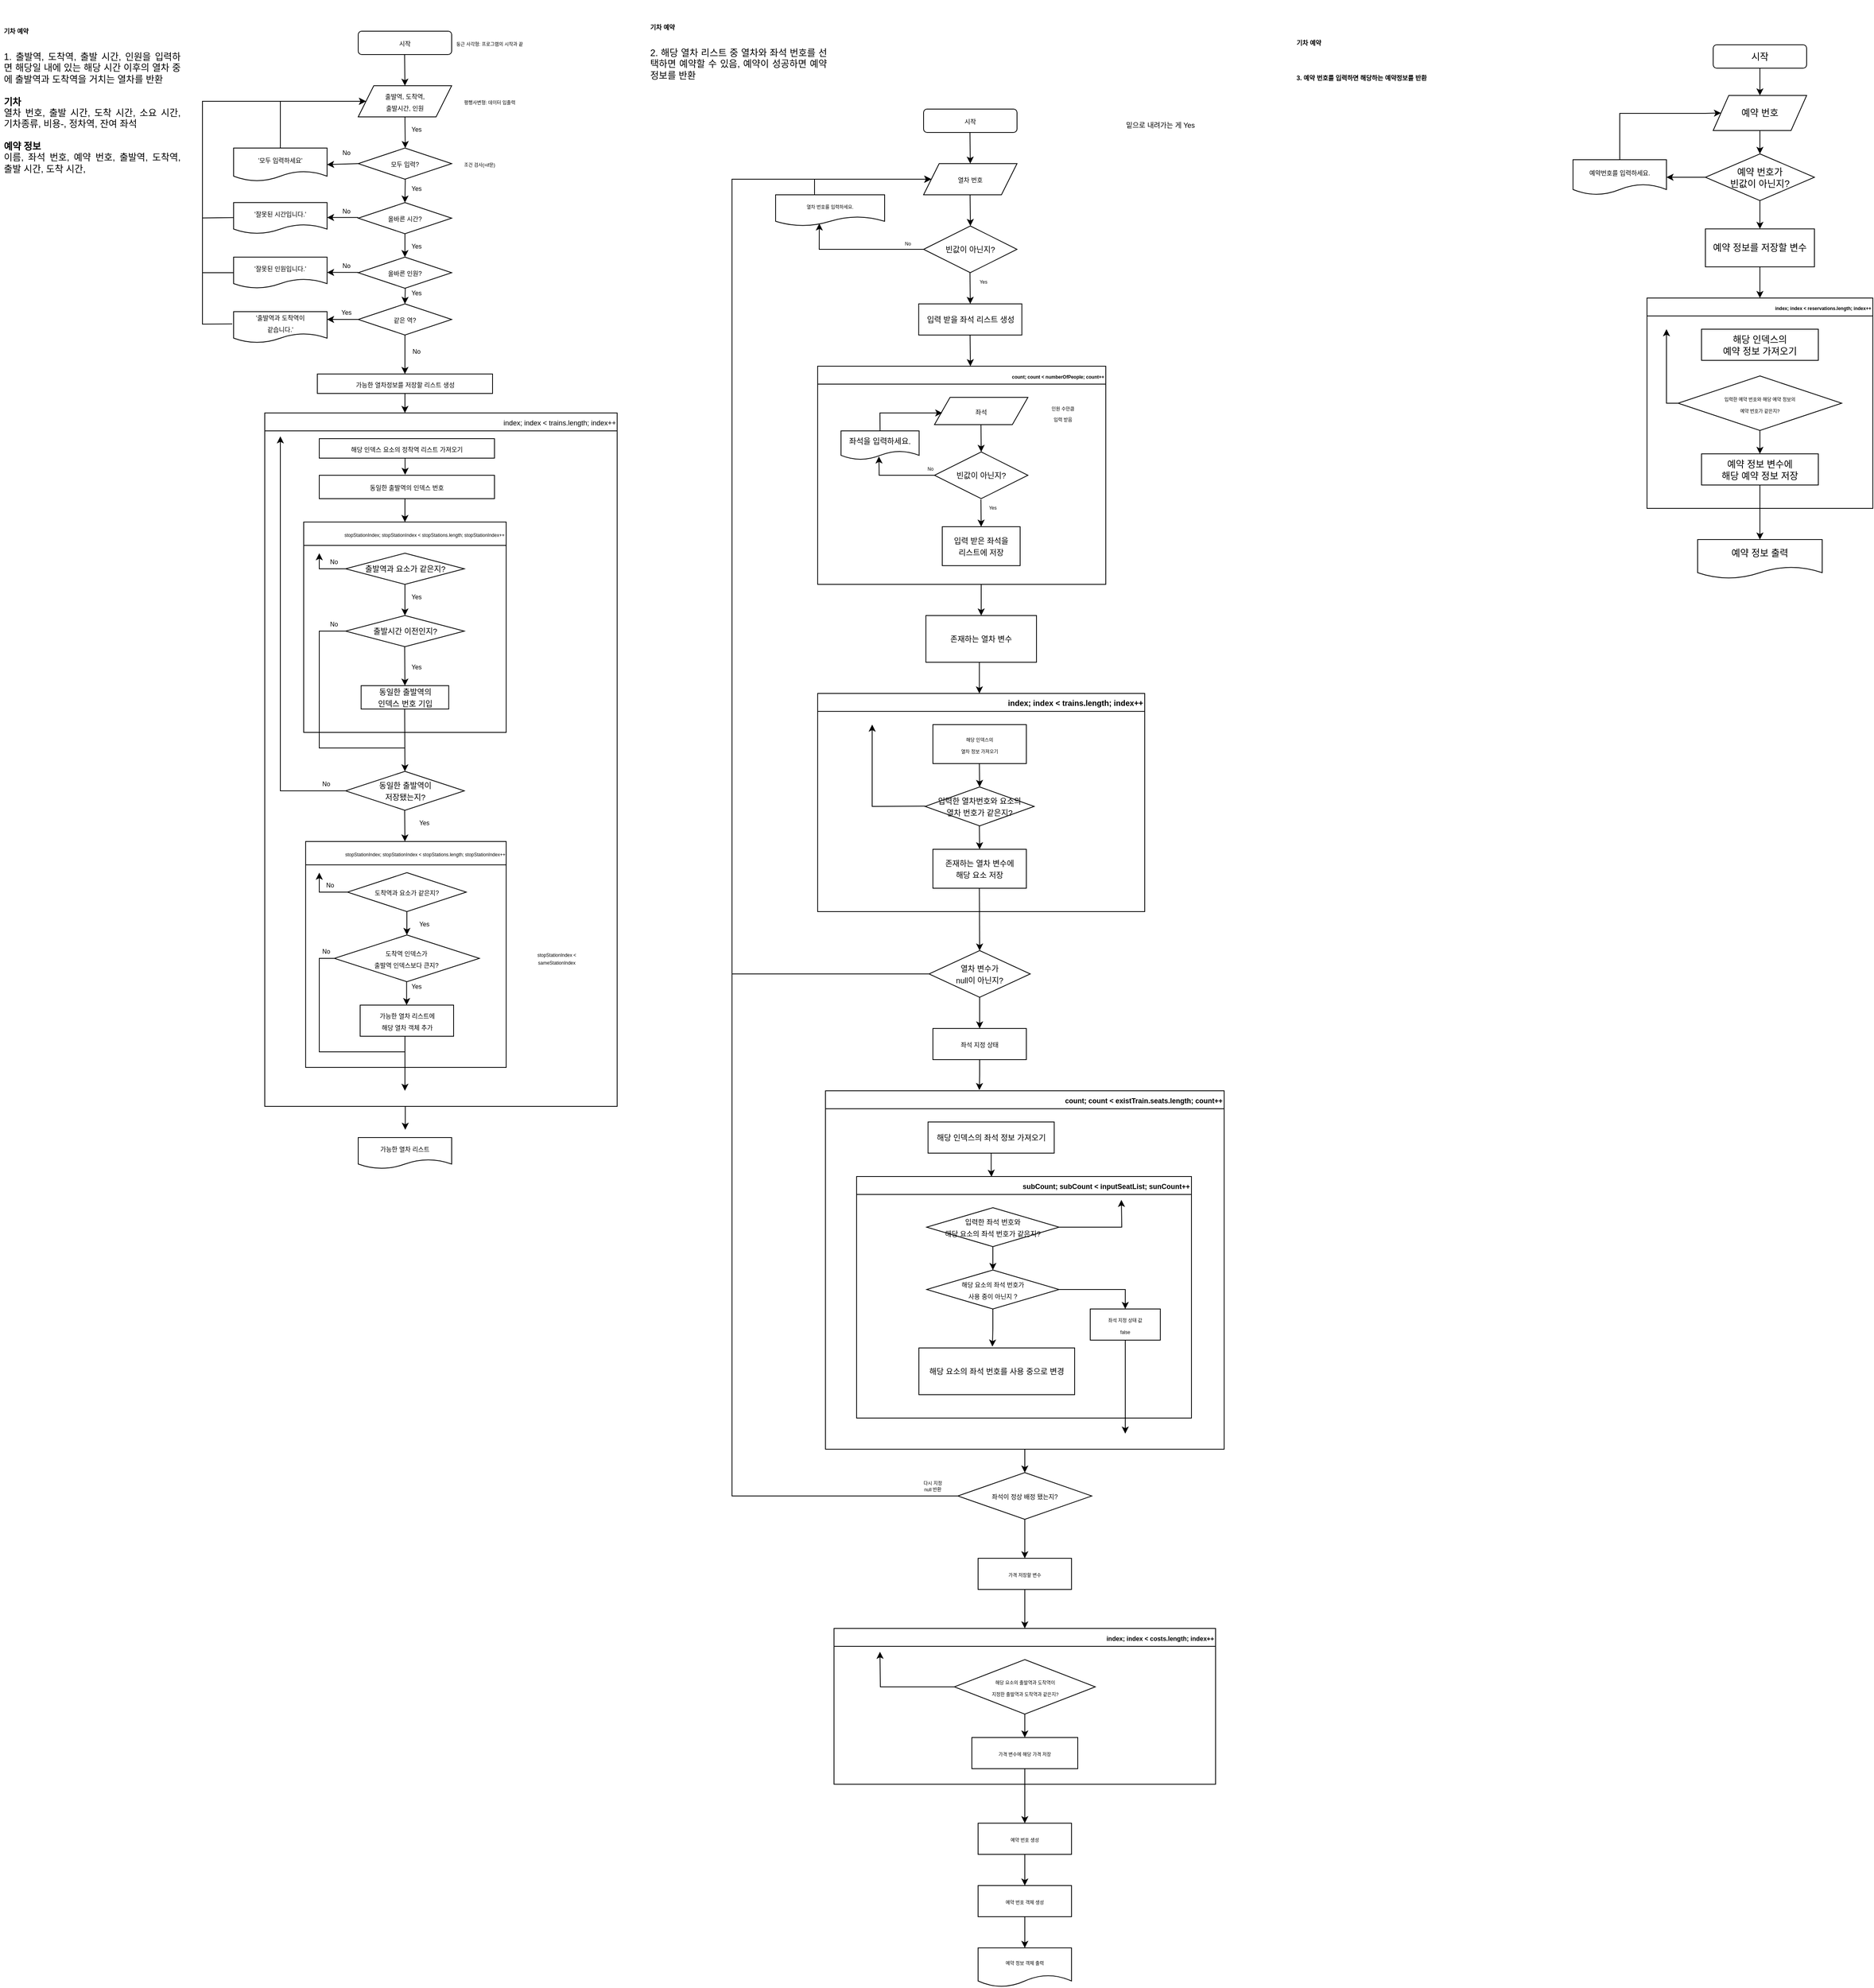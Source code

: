 <mxfile version="21.0.6" type="device"><diagram name="페이지-1" id="TivX8u7nkttPi0Drc1GT"><mxGraphModel dx="1687" dy="2105" grid="1" gridSize="10" guides="1" tooltips="1" connect="1" arrows="1" fold="1" page="1" pageScale="1" pageWidth="827" pageHeight="1169" math="0" shadow="0"><root><mxCell id="0"/><mxCell id="1" parent="0"/><mxCell id="CI9CVftKUss4nP9BuD28-2" value="&lt;h1&gt;&lt;font style=&quot;font-size: 8px;&quot;&gt;기차 예약&lt;/font&gt;&lt;/h1&gt;&lt;div style=&quot;text-align: justify;&quot;&gt;1. 출발역, 도착역, 출발 시간, 인원을 입력하면 해당일 내에 있는 해당 시간 이후의 열차 중에 출발역과 도착역을 거치는 열차를 반환&lt;/div&gt;&lt;div style=&quot;text-align: justify;&quot;&gt;&lt;br&gt;&lt;/div&gt;&lt;div style=&quot;text-align: justify;&quot;&gt;&lt;b&gt;기차&lt;/b&gt;&lt;/div&gt;&lt;div style=&quot;text-align: justify;&quot;&gt;열차 번호, 출발 시간, 도착 시간, 소요 시간, 기차종류,&amp;nbsp;&lt;span style=&quot;background-color: initial;&quot;&gt;비용-, 정차역, 잔여 좌석&amp;nbsp;&lt;/span&gt;&lt;/div&gt;&lt;div style=&quot;text-align: justify;&quot;&gt;&lt;br&gt;&lt;/div&gt;&lt;div style=&quot;text-align: justify;&quot;&gt;&lt;b&gt;예약 정보&lt;/b&gt;&lt;/div&gt;&lt;div style=&quot;text-align: justify;&quot;&gt;이름, 좌석 번호, 예약 번호, 출발역, 도착역, 출발 시간, 도착 시간,&amp;nbsp;&lt;/div&gt;&lt;div style=&quot;text-align: justify;&quot;&gt;&lt;br&gt;&lt;/div&gt;&lt;div&gt;&lt;br&gt;&lt;/div&gt;" style="text;html=1;strokeColor=none;fillColor=none;spacing=5;spacingTop=-20;whiteSpace=wrap;overflow=hidden;rounded=0;" parent="1" vertex="1"><mxGeometry x="10" y="-1145" width="235" height="300" as="geometry"/></mxCell><mxCell id="72me5ZO-nf5Kt0Uqi4xf-1" value="&lt;font style=&quot;font-size: 8px;&quot;&gt;시작&lt;/font&gt;" style="rounded=1;whiteSpace=wrap;html=1;" parent="1" vertex="1"><mxGeometry x="470" y="-1120" width="120" height="30" as="geometry"/></mxCell><mxCell id="72me5ZO-nf5Kt0Uqi4xf-2" value="&lt;font style=&quot;font-size: 6px;&quot;&gt;둥근 사각형: 프로그램의 시작과 끝&lt;/font&gt;" style="text;strokeColor=none;fillColor=none;align=left;verticalAlign=middle;spacingLeft=4;spacingRight=4;overflow=hidden;points=[[0,0.5],[1,0.5]];portConstraint=eastwest;rotatable=0;whiteSpace=wrap;html=1;" parent="1" vertex="1"><mxGeometry x="590" y="-1120" width="200" height="30" as="geometry"/></mxCell><mxCell id="72me5ZO-nf5Kt0Uqi4xf-3" value="&lt;font style=&quot;font-size: 8px;&quot;&gt;출발역, 도착역,&lt;br&gt;출발시간, 인원&lt;/font&gt;" style="shape=parallelogram;perimeter=parallelogramPerimeter;whiteSpace=wrap;html=1;fixedSize=1;" parent="1" vertex="1"><mxGeometry x="470" y="-1050" width="120" height="40" as="geometry"/></mxCell><mxCell id="72me5ZO-nf5Kt0Uqi4xf-4" value="&lt;font style=&quot;font-size: 6px;&quot;&gt;평행사변형: 데이터 입출력&lt;/font&gt;" style="text;strokeColor=none;fillColor=none;align=left;verticalAlign=middle;spacingLeft=4;spacingRight=4;overflow=hidden;points=[[0,0.5],[1,0.5]];portConstraint=eastwest;rotatable=0;whiteSpace=wrap;html=1;" parent="1" vertex="1"><mxGeometry x="600" y="-1045" width="170" height="30" as="geometry"/></mxCell><mxCell id="72me5ZO-nf5Kt0Uqi4xf-5" value="" style="endArrow=classic;html=1;rounded=0;" parent="1" edge="1"><mxGeometry width="50" height="50" relative="1" as="geometry"><mxPoint x="529.58" y="-1090" as="sourcePoint"/><mxPoint x="530" y="-1050" as="targetPoint"/></mxGeometry></mxCell><mxCell id="72me5ZO-nf5Kt0Uqi4xf-6" value="&lt;font style=&quot;font-size: 8px;&quot;&gt;모두 입력?&lt;/font&gt;" style="rhombus;whiteSpace=wrap;html=1;" parent="1" vertex="1"><mxGeometry x="470" y="-970" width="120" height="40" as="geometry"/></mxCell><mxCell id="72me5ZO-nf5Kt0Uqi4xf-7" value="&lt;font style=&quot;font-size: 6px;&quot;&gt;조건 검사(=if문)&lt;/font&gt;" style="text;strokeColor=none;fillColor=none;align=left;verticalAlign=middle;spacingLeft=4;spacingRight=4;overflow=hidden;points=[[0,0.5],[1,0.5]];portConstraint=eastwest;rotatable=0;whiteSpace=wrap;html=1;" parent="1" vertex="1"><mxGeometry x="600" y="-965" width="110" height="30" as="geometry"/></mxCell><mxCell id="72me5ZO-nf5Kt0Uqi4xf-10" value="" style="endArrow=classic;html=1;rounded=0;" parent="1" edge="1"><mxGeometry width="50" height="50" relative="1" as="geometry"><mxPoint x="530" y="-1010" as="sourcePoint"/><mxPoint x="530.42" y="-970" as="targetPoint"/></mxGeometry></mxCell><mxCell id="72me5ZO-nf5Kt0Uqi4xf-12" value="&lt;font style=&quot;font-size: 8px;&quot;&gt;'모두 입력하세요'&lt;/font&gt;" style="shape=document;whiteSpace=wrap;html=1;boundedLbl=1;" parent="1" vertex="1"><mxGeometry x="310" y="-970" width="120" height="42.5" as="geometry"/></mxCell><mxCell id="72me5ZO-nf5Kt0Uqi4xf-16" value="" style="endArrow=classic;html=1;rounded=0;entryX=0;entryY=0.5;entryDx=0;entryDy=0;exitX=0.5;exitY=0;exitDx=0;exitDy=0;" parent="1" source="72me5ZO-nf5Kt0Uqi4xf-12" target="72me5ZO-nf5Kt0Uqi4xf-3" edge="1"><mxGeometry width="50" height="50" relative="1" as="geometry"><mxPoint x="379" y="-950" as="sourcePoint"/><mxPoint x="429" y="-985" as="targetPoint"/><Array as="points"><mxPoint x="370" y="-1030"/></Array></mxGeometry></mxCell><mxCell id="72me5ZO-nf5Kt0Uqi4xf-18" value="" style="endArrow=classic;html=1;rounded=0;exitX=0;exitY=0.5;exitDx=0;exitDy=0;entryX=1;entryY=0.5;entryDx=0;entryDy=0;" parent="1" source="72me5ZO-nf5Kt0Uqi4xf-6" target="72me5ZO-nf5Kt0Uqi4xf-12" edge="1"><mxGeometry width="50" height="50" relative="1" as="geometry"><mxPoint x="460" y="-920" as="sourcePoint"/><mxPoint x="440" y="-920.42" as="targetPoint"/></mxGeometry></mxCell><mxCell id="72me5ZO-nf5Kt0Uqi4xf-20" value="&lt;font style=&quot;font-size: 8px;&quot;&gt;No&lt;/font&gt;" style="text;html=1;strokeColor=none;fillColor=none;align=center;verticalAlign=middle;whiteSpace=wrap;rounded=0;" parent="1" vertex="1"><mxGeometry x="440" y="-970" width="30" height="10" as="geometry"/></mxCell><mxCell id="72me5ZO-nf5Kt0Uqi4xf-23" value="&lt;font style=&quot;font-size: 8px;&quot;&gt;올바른 시간?&lt;/font&gt;" style="rhombus;whiteSpace=wrap;html=1;" parent="1" vertex="1"><mxGeometry x="470" y="-900" width="120" height="40" as="geometry"/></mxCell><mxCell id="72me5ZO-nf5Kt0Uqi4xf-24" value="" style="endArrow=classic;html=1;rounded=0;" parent="1" edge="1"><mxGeometry width="50" height="50" relative="1" as="geometry"><mxPoint x="530.42" y="-930" as="sourcePoint"/><mxPoint x="530" y="-900" as="targetPoint"/></mxGeometry></mxCell><mxCell id="72me5ZO-nf5Kt0Uqi4xf-25" value="&lt;font style=&quot;font-size: 8px;&quot;&gt;'잘못된 시간입니다.'&lt;/font&gt;" style="shape=document;whiteSpace=wrap;html=1;boundedLbl=1;" parent="1" vertex="1"><mxGeometry x="310" y="-900" width="120" height="40" as="geometry"/></mxCell><mxCell id="72me5ZO-nf5Kt0Uqi4xf-27" value="" style="endArrow=classic;html=1;rounded=0;" parent="1" edge="1"><mxGeometry width="50" height="50" relative="1" as="geometry"><mxPoint x="270" y="-800" as="sourcePoint"/><mxPoint x="480" y="-1030" as="targetPoint"/><Array as="points"><mxPoint x="270" y="-1030"/></Array></mxGeometry></mxCell><mxCell id="72me5ZO-nf5Kt0Uqi4xf-29" value="&lt;font style=&quot;font-size: 8px;&quot;&gt;올바른 인원?&lt;/font&gt;" style="rhombus;whiteSpace=wrap;html=1;" parent="1" vertex="1"><mxGeometry x="470" y="-830" width="120" height="40" as="geometry"/></mxCell><mxCell id="72me5ZO-nf5Kt0Uqi4xf-32" value="&lt;font style=&quot;font-size: 8px;&quot;&gt;'잘못된 인원입니다.'&lt;/font&gt;" style="shape=document;whiteSpace=wrap;html=1;boundedLbl=1;" parent="1" vertex="1"><mxGeometry x="310" y="-830" width="120" height="40" as="geometry"/></mxCell><mxCell id="72me5ZO-nf5Kt0Uqi4xf-33" value="" style="endArrow=none;html=1;rounded=0;" parent="1" edge="1"><mxGeometry width="50" height="50" relative="1" as="geometry"><mxPoint x="270" y="-880.27" as="sourcePoint"/><mxPoint x="310" y="-880.69" as="targetPoint"/></mxGeometry></mxCell><mxCell id="72me5ZO-nf5Kt0Uqi4xf-34" value="" style="endArrow=none;html=1;rounded=0;entryX=0;entryY=0.5;entryDx=0;entryDy=0;" parent="1" target="72me5ZO-nf5Kt0Uqi4xf-32" edge="1"><mxGeometry width="50" height="50" relative="1" as="geometry"><mxPoint x="270" y="-810" as="sourcePoint"/><mxPoint x="310" y="-730.42" as="targetPoint"/></mxGeometry></mxCell><mxCell id="72me5ZO-nf5Kt0Uqi4xf-38" value="" style="endArrow=classic;html=1;rounded=0;exitX=0;exitY=0.5;exitDx=0;exitDy=0;entryX=1;entryY=0.5;entryDx=0;entryDy=0;" parent="1" edge="1"><mxGeometry width="50" height="50" relative="1" as="geometry"><mxPoint x="470" y="-880.83" as="sourcePoint"/><mxPoint x="430" y="-880.83" as="targetPoint"/></mxGeometry></mxCell><mxCell id="72me5ZO-nf5Kt0Uqi4xf-39" value="&lt;font style=&quot;font-size: 8px;&quot;&gt;No&lt;/font&gt;" style="text;html=1;strokeColor=none;fillColor=none;align=center;verticalAlign=middle;whiteSpace=wrap;rounded=0;" parent="1" vertex="1"><mxGeometry x="440" y="-900" width="30" height="20" as="geometry"/></mxCell><mxCell id="72me5ZO-nf5Kt0Uqi4xf-41" value="&lt;font style=&quot;font-size: 8px;&quot;&gt;Yes&lt;/font&gt;" style="text;html=1;strokeColor=none;fillColor=none;align=center;verticalAlign=middle;whiteSpace=wrap;rounded=0;" parent="1" vertex="1"><mxGeometry x="530" y="-1000" width="30" height="10" as="geometry"/></mxCell><mxCell id="72me5ZO-nf5Kt0Uqi4xf-42" value="" style="endArrow=classic;html=1;rounded=0;" parent="1" edge="1"><mxGeometry width="50" height="50" relative="1" as="geometry"><mxPoint x="530" y="-860" as="sourcePoint"/><mxPoint x="530" y="-830" as="targetPoint"/></mxGeometry></mxCell><mxCell id="72me5ZO-nf5Kt0Uqi4xf-44" style="edgeStyle=orthogonalEdgeStyle;rounded=0;orthogonalLoop=1;jettySize=auto;html=1;exitX=0.5;exitY=1;exitDx=0;exitDy=0;" parent="1" source="72me5ZO-nf5Kt0Uqi4xf-29" target="72me5ZO-nf5Kt0Uqi4xf-29" edge="1"><mxGeometry relative="1" as="geometry"/></mxCell><mxCell id="72me5ZO-nf5Kt0Uqi4xf-45" value="" style="endArrow=classic;html=1;rounded=0;exitX=0;exitY=0.5;exitDx=0;exitDy=0;" parent="1" source="72me5ZO-nf5Kt0Uqi4xf-121" edge="1"><mxGeometry width="50" height="50" relative="1" as="geometry"><mxPoint x="470" y="-755" as="sourcePoint"/><mxPoint x="430" y="-750" as="targetPoint"/></mxGeometry></mxCell><mxCell id="72me5ZO-nf5Kt0Uqi4xf-46" value="&lt;span style=&quot;font-size: 8px;&quot;&gt;Yes&lt;/span&gt;" style="text;html=1;strokeColor=none;fillColor=none;align=center;verticalAlign=middle;whiteSpace=wrap;rounded=0;" parent="1" vertex="1"><mxGeometry x="440" y="-770" width="30" height="20" as="geometry"/></mxCell><mxCell id="72me5ZO-nf5Kt0Uqi4xf-57" value="&lt;font style=&quot;font-size: 8px;&quot;&gt;Yes&lt;/font&gt;" style="text;html=1;strokeColor=none;fillColor=none;align=center;verticalAlign=middle;whiteSpace=wrap;rounded=0;" parent="1" vertex="1"><mxGeometry x="530" y="-927.5" width="30" height="17.5" as="geometry"/></mxCell><mxCell id="72me5ZO-nf5Kt0Uqi4xf-58" value="&lt;font style=&quot;font-size: 8px;&quot;&gt;Yes&lt;/font&gt;" style="text;html=1;strokeColor=none;fillColor=none;align=center;verticalAlign=middle;whiteSpace=wrap;rounded=0;" parent="1" vertex="1"><mxGeometry x="530.42" y="-850" width="30" height="10" as="geometry"/></mxCell><mxCell id="72me5ZO-nf5Kt0Uqi4xf-64" value="&lt;span style=&quot;border-color: var(--border-color); font-weight: normal;&quot;&gt;&lt;font style=&quot;border-color: var(--border-color); font-size: 9px;&quot;&gt;index; index &amp;lt; trains.length; index++&lt;/font&gt;&lt;/span&gt;" style="swimlane;whiteSpace=wrap;html=1;align=right;" parent="1" vertex="1"><mxGeometry x="350" y="-630" width="452.5" height="890" as="geometry"/></mxCell><mxCell id="72me5ZO-nf5Kt0Uqi4xf-65" value="&lt;font style=&quot;font-weight: normal; font-size: 6px;&quot;&gt;stopStationIndex; stopStationIndex &amp;lt; stopStations.length; stopStationIndex++&lt;/font&gt;" style="swimlane;whiteSpace=wrap;html=1;align=right;startSize=30;" parent="72me5ZO-nf5Kt0Uqi4xf-64" vertex="1"><mxGeometry x="50" y="140" width="260" height="270" as="geometry"/></mxCell><mxCell id="72me5ZO-nf5Kt0Uqi4xf-91" value="&lt;font style=&quot;font-size: 10px;&quot;&gt;출발역과 요소가 같은지?&lt;/font&gt;" style="rhombus;whiteSpace=wrap;html=1;" parent="72me5ZO-nf5Kt0Uqi4xf-65" vertex="1"><mxGeometry x="53.75" y="40" width="152.5" height="40" as="geometry"/></mxCell><mxCell id="72me5ZO-nf5Kt0Uqi4xf-92" value="&lt;font style=&quot;font-size: 10px;&quot;&gt;동일한 출발역의&lt;br&gt;인덱스 번호 기입&lt;/font&gt;" style="whiteSpace=wrap;html=1;" parent="72me5ZO-nf5Kt0Uqi4xf-65" vertex="1"><mxGeometry x="73.75" y="210" width="112.5" height="30" as="geometry"/></mxCell><mxCell id="72me5ZO-nf5Kt0Uqi4xf-93" value="" style="endArrow=classic;html=1;rounded=0;exitX=0.5;exitY=1;exitDx=0;exitDy=0;entryX=0.5;entryY=0;entryDx=0;entryDy=0;" parent="72me5ZO-nf5Kt0Uqi4xf-65" source="72me5ZO-nf5Kt0Uqi4xf-91" target="72me5ZO-nf5Kt0Uqi4xf-118" edge="1"><mxGeometry width="50" height="50" relative="1" as="geometry"><mxPoint x="143.41" y="90" as="sourcePoint"/><mxPoint x="130" y="100" as="targetPoint"/></mxGeometry></mxCell><mxCell id="72me5ZO-nf5Kt0Uqi4xf-118" value="&lt;font style=&quot;font-size: 10px;&quot;&gt;출발시간 이전인지?&lt;/font&gt;" style="rhombus;whiteSpace=wrap;html=1;" parent="72me5ZO-nf5Kt0Uqi4xf-65" vertex="1"><mxGeometry x="53.75" y="120" width="152.5" height="40" as="geometry"/></mxCell><mxCell id="72me5ZO-nf5Kt0Uqi4xf-129" value="&lt;font style=&quot;font-size: 8px;&quot;&gt;No&lt;/font&gt;" style="text;html=1;strokeColor=none;fillColor=none;align=center;verticalAlign=middle;whiteSpace=wrap;rounded=0;" parent="72me5ZO-nf5Kt0Uqi4xf-65" vertex="1"><mxGeometry x="23.75" y="40" width="30" height="20" as="geometry"/></mxCell><mxCell id="72me5ZO-nf5Kt0Uqi4xf-131" value="" style="endArrow=classic;html=1;rounded=0;exitX=0.5;exitY=1;exitDx=0;exitDy=0;" parent="72me5ZO-nf5Kt0Uqi4xf-65" edge="1"><mxGeometry width="50" height="50" relative="1" as="geometry"><mxPoint x="129.66" y="160" as="sourcePoint"/><mxPoint x="130" y="210" as="targetPoint"/></mxGeometry></mxCell><mxCell id="72me5ZO-nf5Kt0Uqi4xf-132" value="&lt;font style=&quot;font-size: 8px;&quot;&gt;No&lt;/font&gt;" style="text;html=1;strokeColor=none;fillColor=none;align=center;verticalAlign=middle;whiteSpace=wrap;rounded=0;" parent="72me5ZO-nf5Kt0Uqi4xf-65" vertex="1"><mxGeometry x="23.75" y="120" width="30" height="20" as="geometry"/></mxCell><mxCell id="72me5ZO-nf5Kt0Uqi4xf-133" value="&lt;font style=&quot;font-size: 8px;&quot;&gt;Yes&lt;/font&gt;" style="text;html=1;strokeColor=none;fillColor=none;align=center;verticalAlign=middle;whiteSpace=wrap;rounded=0;" parent="72me5ZO-nf5Kt0Uqi4xf-65" vertex="1"><mxGeometry x="130" y="90" width="30" height="10" as="geometry"/></mxCell><mxCell id="72me5ZO-nf5Kt0Uqi4xf-134" value="&lt;font style=&quot;font-size: 8px;&quot;&gt;Yes&lt;/font&gt;" style="text;html=1;strokeColor=none;fillColor=none;align=center;verticalAlign=middle;whiteSpace=wrap;rounded=0;" parent="72me5ZO-nf5Kt0Uqi4xf-65" vertex="1"><mxGeometry x="130" y="180" width="30" height="10" as="geometry"/></mxCell><mxCell id="72me5ZO-nf5Kt0Uqi4xf-173" value="" style="endArrow=classic;html=1;rounded=0;exitX=1;exitY=1;exitDx=0;exitDy=0;" parent="72me5ZO-nf5Kt0Uqi4xf-65" source="72me5ZO-nf5Kt0Uqi4xf-129" edge="1"><mxGeometry width="50" height="50" relative="1" as="geometry"><mxPoint x="30" y="100" as="sourcePoint"/><mxPoint x="20" y="40" as="targetPoint"/><Array as="points"><mxPoint x="20" y="60"/></Array></mxGeometry></mxCell><mxCell id="72me5ZO-nf5Kt0Uqi4xf-62" value="&lt;font style=&quot;font-size: 8px;&quot;&gt;해당 인덱스 요소의 정착역 리스트 가져오기&lt;/font&gt;" style="whiteSpace=wrap;html=1;" parent="72me5ZO-nf5Kt0Uqi4xf-64" vertex="1"><mxGeometry x="70" y="33" width="225" height="25" as="geometry"/></mxCell><mxCell id="72me5ZO-nf5Kt0Uqi4xf-89" value="&lt;font style=&quot;font-size: 8px;&quot;&gt;동일한 출발역의 인덱스 번호&lt;/font&gt;" style="whiteSpace=wrap;html=1;" parent="72me5ZO-nf5Kt0Uqi4xf-64" vertex="1"><mxGeometry x="70" y="80" width="225" height="30" as="geometry"/></mxCell><mxCell id="72me5ZO-nf5Kt0Uqi4xf-96" value="" style="endArrow=classic;html=1;rounded=0;" parent="72me5ZO-nf5Kt0Uqi4xf-64" edge="1"><mxGeometry width="50" height="50" relative="1" as="geometry"><mxPoint x="180" y="110" as="sourcePoint"/><mxPoint x="180" y="140" as="targetPoint"/></mxGeometry></mxCell><mxCell id="72me5ZO-nf5Kt0Uqi4xf-97" value="&lt;font style=&quot;font-size: 10px;&quot;&gt;동일한 출발역이&lt;br&gt;저장됐는지?&lt;/font&gt;" style="rhombus;whiteSpace=wrap;html=1;" parent="72me5ZO-nf5Kt0Uqi4xf-64" vertex="1"><mxGeometry x="103.75" y="460" width="152.5" height="50" as="geometry"/></mxCell><mxCell id="72me5ZO-nf5Kt0Uqi4xf-99" value="&lt;font style=&quot;font-weight: normal; font-size: 6px;&quot;&gt;stopStationIndex; stopStationIndex &amp;lt; stopStations.length; stopStationIndex++&lt;/font&gt;" style="swimlane;whiteSpace=wrap;html=1;align=right;startSize=30;" parent="72me5ZO-nf5Kt0Uqi4xf-64" vertex="1"><mxGeometry x="52.5" y="550" width="257.5" height="290" as="geometry"/></mxCell><mxCell id="72me5ZO-nf5Kt0Uqi4xf-100" value="&lt;font style=&quot;font-size: 8px;&quot;&gt;도착역과 요소가 같은지?&lt;/font&gt;" style="rhombus;whiteSpace=wrap;html=1;" parent="72me5ZO-nf5Kt0Uqi4xf-99" vertex="1"><mxGeometry x="53.75" y="40" width="152.5" height="50" as="geometry"/></mxCell><mxCell id="72me5ZO-nf5Kt0Uqi4xf-102" value="" style="endArrow=classic;html=1;rounded=0;entryX=0.5;entryY=0;entryDx=0;entryDy=0;exitX=0.5;exitY=1;exitDx=0;exitDy=0;" parent="72me5ZO-nf5Kt0Uqi4xf-99" source="72me5ZO-nf5Kt0Uqi4xf-100" edge="1"><mxGeometry width="50" height="50" relative="1" as="geometry"><mxPoint x="143.41" y="90" as="sourcePoint"/><mxPoint x="130" y="120.0" as="targetPoint"/></mxGeometry></mxCell><mxCell id="72me5ZO-nf5Kt0Uqi4xf-104" value="&lt;font style=&quot;font-size: 8px;&quot;&gt;도착역 인덱스가&lt;br&gt;출발역 인덱스보다 큰지?&lt;/font&gt;" style="rhombus;whiteSpace=wrap;html=1;" parent="72me5ZO-nf5Kt0Uqi4xf-99" vertex="1"><mxGeometry x="36.88" y="120" width="186.25" height="60" as="geometry"/></mxCell><mxCell id="72me5ZO-nf5Kt0Uqi4xf-107" value="&lt;font style=&quot;font-size: 8px;&quot;&gt;가능한 열차 리스트에&lt;br&gt;해당 열차 객체 추가&lt;/font&gt;" style="rounded=0;whiteSpace=wrap;html=1;" parent="72me5ZO-nf5Kt0Uqi4xf-99" vertex="1"><mxGeometry x="70" y="210" width="120" height="40" as="geometry"/></mxCell><mxCell id="72me5ZO-nf5Kt0Uqi4xf-136" value="" style="endArrow=classic;html=1;rounded=0;entryX=0.5;entryY=0;entryDx=0;entryDy=0;exitX=0.5;exitY=1;exitDx=0;exitDy=0;" parent="72me5ZO-nf5Kt0Uqi4xf-99" edge="1"><mxGeometry width="50" height="50" relative="1" as="geometry"><mxPoint x="129.66" y="180" as="sourcePoint"/><mxPoint x="129.66" y="210.0" as="targetPoint"/></mxGeometry></mxCell><mxCell id="72me5ZO-nf5Kt0Uqi4xf-138" value="&lt;font style=&quot;font-size: 8px;&quot;&gt;No&lt;/font&gt;" style="text;html=1;strokeColor=none;fillColor=none;align=center;verticalAlign=middle;whiteSpace=wrap;rounded=0;" parent="72me5ZO-nf5Kt0Uqi4xf-99" vertex="1"><mxGeometry x="20" y="50" width="21.5" height="10" as="geometry"/></mxCell><mxCell id="72me5ZO-nf5Kt0Uqi4xf-165" value="&lt;font style=&quot;font-size: 8px;&quot;&gt;No&lt;/font&gt;" style="text;html=1;strokeColor=none;fillColor=none;align=center;verticalAlign=middle;whiteSpace=wrap;rounded=0;" parent="72me5ZO-nf5Kt0Uqi4xf-99" vertex="1"><mxGeometry x="11.5" y="130" width="30" height="20" as="geometry"/></mxCell><mxCell id="72me5ZO-nf5Kt0Uqi4xf-166" value="&lt;font style=&quot;font-size: 8px;&quot;&gt;Yes&lt;/font&gt;" style="text;html=1;strokeColor=none;fillColor=none;align=center;verticalAlign=middle;whiteSpace=wrap;rounded=0;" parent="72me5ZO-nf5Kt0Uqi4xf-99" vertex="1"><mxGeometry x="137.5" y="100" width="30" height="10" as="geometry"/></mxCell><mxCell id="72me5ZO-nf5Kt0Uqi4xf-167" value="&lt;font style=&quot;font-size: 8px;&quot;&gt;Yes&lt;/font&gt;" style="text;html=1;strokeColor=none;fillColor=none;align=center;verticalAlign=middle;whiteSpace=wrap;rounded=0;" parent="72me5ZO-nf5Kt0Uqi4xf-99" vertex="1"><mxGeometry x="127.5" y="180" width="30" height="10" as="geometry"/></mxCell><mxCell id="72me5ZO-nf5Kt0Uqi4xf-184" value="" style="endArrow=none;html=1;rounded=0;" parent="72me5ZO-nf5Kt0Uqi4xf-99" edge="1"><mxGeometry width="50" height="50" relative="1" as="geometry"><mxPoint x="127.5" y="290" as="sourcePoint"/><mxPoint x="127.5" y="250" as="targetPoint"/></mxGeometry></mxCell><mxCell id="72me5ZO-nf5Kt0Uqi4xf-103" value="" style="endArrow=classic;html=1;rounded=0;exitX=0;exitY=0.5;exitDx=0;exitDy=0;" parent="72me5ZO-nf5Kt0Uqi4xf-64" source="72me5ZO-nf5Kt0Uqi4xf-100" edge="1"><mxGeometry width="50" height="50" relative="1" as="geometry"><mxPoint x="62.5" y="640" as="sourcePoint"/><mxPoint x="70" y="590" as="targetPoint"/><Array as="points"><mxPoint x="70" y="615"/></Array></mxGeometry></mxCell><mxCell id="72me5ZO-nf5Kt0Uqi4xf-120" value="" style="endArrow=none;html=1;rounded=0;entryX=0;entryY=0.5;entryDx=0;entryDy=0;" parent="72me5ZO-nf5Kt0Uqi4xf-64" target="72me5ZO-nf5Kt0Uqi4xf-118" edge="1"><mxGeometry width="50" height="50" relative="1" as="geometry"><mxPoint x="180" y="430" as="sourcePoint"/><mxPoint x="130" y="280" as="targetPoint"/><Array as="points"><mxPoint x="70" y="430"/><mxPoint x="70" y="280"/></Array></mxGeometry></mxCell><mxCell id="72me5ZO-nf5Kt0Uqi4xf-135" value="" style="endArrow=classic;html=1;rounded=0;exitX=0.5;exitY=1;exitDx=0;exitDy=0;entryX=0.5;entryY=0;entryDx=0;entryDy=0;" parent="72me5ZO-nf5Kt0Uqi4xf-64" target="72me5ZO-nf5Kt0Uqi4xf-97" edge="1"><mxGeometry width="50" height="50" relative="1" as="geometry"><mxPoint x="179.66" y="380" as="sourcePoint"/><mxPoint x="180" y="430" as="targetPoint"/></mxGeometry></mxCell><mxCell id="72me5ZO-nf5Kt0Uqi4xf-171" value="" style="endArrow=classic;html=1;rounded=0;exitX=0.5;exitY=1;exitDx=0;exitDy=0;" parent="72me5ZO-nf5Kt0Uqi4xf-64" source="72me5ZO-nf5Kt0Uqi4xf-86" edge="1"><mxGeometry width="50" height="50" relative="1" as="geometry"><mxPoint x="179.66" y="-30" as="sourcePoint"/><mxPoint x="180" as="targetPoint"/></mxGeometry></mxCell><mxCell id="72me5ZO-nf5Kt0Uqi4xf-172" value="" style="endArrow=classic;html=1;rounded=0;entryX=0.49;entryY=-0.019;entryDx=0;entryDy=0;entryPerimeter=0;" parent="72me5ZO-nf5Kt0Uqi4xf-64" target="72me5ZO-nf5Kt0Uqi4xf-89" edge="1"><mxGeometry width="50" height="50" relative="1" as="geometry"><mxPoint x="180.17" y="58" as="sourcePoint"/><mxPoint x="179.83" y="78" as="targetPoint"/></mxGeometry></mxCell><mxCell id="72me5ZO-nf5Kt0Uqi4xf-174" value="&lt;font style=&quot;font-size: 8px;&quot;&gt;Yes&lt;/font&gt;" style="text;html=1;strokeColor=none;fillColor=none;align=center;verticalAlign=middle;whiteSpace=wrap;rounded=0;" parent="72me5ZO-nf5Kt0Uqi4xf-64" vertex="1"><mxGeometry x="190" y="520" width="30" height="10" as="geometry"/></mxCell><mxCell id="72me5ZO-nf5Kt0Uqi4xf-176" value="" style="endArrow=classic;html=1;rounded=0;exitX=0.5;exitY=1;exitDx=0;exitDy=0;" parent="72me5ZO-nf5Kt0Uqi4xf-64" edge="1"><mxGeometry width="50" height="50" relative="1" as="geometry"><mxPoint x="179.66" y="510" as="sourcePoint"/><mxPoint x="180" y="550" as="targetPoint"/></mxGeometry></mxCell><mxCell id="72me5ZO-nf5Kt0Uqi4xf-177" value="&lt;span style=&quot;font-size: 8px;&quot;&gt;No&lt;/span&gt;" style="text;html=1;strokeColor=none;fillColor=none;align=center;verticalAlign=middle;whiteSpace=wrap;rounded=0;" parent="72me5ZO-nf5Kt0Uqi4xf-64" vertex="1"><mxGeometry x="64" y="470" width="30" height="10" as="geometry"/></mxCell><mxCell id="72me5ZO-nf5Kt0Uqi4xf-187" value="&lt;h6&gt;&lt;div style=&quot;&quot;&gt;&lt;span style=&quot;font-size: 6px; font-weight: normal; background-color: initial;&quot;&gt;stopStationIndex &amp;lt;&lt;/span&gt;&lt;/div&gt;&lt;span style=&quot;font-weight: normal;&quot;&gt;&lt;div style=&quot;&quot;&gt;&lt;span style=&quot;font-size: 6px; background-color: initial;&quot;&gt;sameStationIndex&lt;/span&gt;&lt;/div&gt;&lt;/span&gt;&lt;/h6&gt;" style="text;strokeColor=none;fillColor=none;align=center;verticalAlign=middle;spacingLeft=4;spacingRight=4;overflow=hidden;points=[[0,0.5],[1,0.5]];portConstraint=eastwest;rotatable=0;whiteSpace=wrap;html=1;" parent="72me5ZO-nf5Kt0Uqi4xf-64" vertex="1"><mxGeometry x="320" y="670" width="110" height="50" as="geometry"/></mxCell><mxCell id="72me5ZO-nf5Kt0Uqi4xf-86" value="&lt;font style=&quot;font-size: 8px;&quot;&gt;가능한 열차정보를 저장할 리스트 생성&lt;/font&gt;" style="whiteSpace=wrap;html=1;" parent="1" vertex="1"><mxGeometry x="417.5" y="-680" width="225" height="25" as="geometry"/></mxCell><mxCell id="72me5ZO-nf5Kt0Uqi4xf-98" value="" style="endArrow=classic;html=1;rounded=0;exitX=0;exitY=0.5;exitDx=0;exitDy=0;" parent="1" source="72me5ZO-nf5Kt0Uqi4xf-97" edge="1"><mxGeometry width="50" height="50" relative="1" as="geometry"><mxPoint x="410" y="-370" as="sourcePoint"/><mxPoint x="370" y="-600" as="targetPoint"/><Array as="points"><mxPoint x="370" y="-145"/></Array></mxGeometry></mxCell><mxCell id="72me5ZO-nf5Kt0Uqi4xf-117" value="&lt;font style=&quot;font-size: 8px;&quot;&gt;가능한 열차 리스트&lt;/font&gt;" style="shape=document;whiteSpace=wrap;html=1;boundedLbl=1;" parent="1" vertex="1"><mxGeometry x="470" y="300" width="120" height="40" as="geometry"/></mxCell><mxCell id="72me5ZO-nf5Kt0Uqi4xf-121" value="&lt;font style=&quot;font-size: 8px;&quot;&gt;같은 역?&lt;/font&gt;" style="rhombus;whiteSpace=wrap;html=1;" parent="1" vertex="1"><mxGeometry x="470" y="-770" width="120" height="40" as="geometry"/></mxCell><mxCell id="72me5ZO-nf5Kt0Uqi4xf-122" value="&lt;font style=&quot;font-size: 8px;&quot;&gt;'출발역과 도착역이 &lt;br&gt;같습니다.'&lt;/font&gt;" style="shape=document;whiteSpace=wrap;html=1;boundedLbl=1;" parent="1" vertex="1"><mxGeometry x="310" y="-760" width="120" height="40" as="geometry"/></mxCell><mxCell id="72me5ZO-nf5Kt0Uqi4xf-124" value="" style="endArrow=classic;html=1;rounded=0;" parent="1" edge="1"><mxGeometry width="50" height="50" relative="1" as="geometry"><mxPoint x="530.42" y="-790" as="sourcePoint"/><mxPoint x="530" y="-770" as="targetPoint"/></mxGeometry></mxCell><mxCell id="72me5ZO-nf5Kt0Uqi4xf-125" value="" style="endArrow=none;html=1;rounded=0;exitX=-0.014;exitY=0.395;exitDx=0;exitDy=0;exitPerimeter=0;" parent="1" source="72me5ZO-nf5Kt0Uqi4xf-122" edge="1"><mxGeometry width="50" height="50" relative="1" as="geometry"><mxPoint x="430" y="-750" as="sourcePoint"/><mxPoint x="270" y="-1030" as="targetPoint"/><Array as="points"><mxPoint x="270" y="-744"/></Array></mxGeometry></mxCell><mxCell id="72me5ZO-nf5Kt0Uqi4xf-126" value="&lt;font style=&quot;font-size: 8px;&quot;&gt;No&lt;/font&gt;" style="text;html=1;strokeColor=none;fillColor=none;align=center;verticalAlign=middle;whiteSpace=wrap;rounded=0;" parent="1" vertex="1"><mxGeometry x="530.42" y="-720" width="30" height="20" as="geometry"/></mxCell><mxCell id="72me5ZO-nf5Kt0Uqi4xf-127" value="" style="endArrow=classic;html=1;rounded=0;entryX=0.5;entryY=0;entryDx=0;entryDy=0;" parent="1" target="72me5ZO-nf5Kt0Uqi4xf-86" edge="1"><mxGeometry width="50" height="50" relative="1" as="geometry"><mxPoint x="530" y="-730" as="sourcePoint"/><mxPoint x="530.42" y="-710" as="targetPoint"/></mxGeometry></mxCell><mxCell id="72me5ZO-nf5Kt0Uqi4xf-137" value="" style="endArrow=classic;html=1;rounded=0;entryX=0.5;entryY=0;entryDx=0;entryDy=0;exitX=0.5;exitY=1;exitDx=0;exitDy=0;" parent="1" edge="1"><mxGeometry width="50" height="50" relative="1" as="geometry"><mxPoint x="530.42" y="260" as="sourcePoint"/><mxPoint x="530.42" y="290.0" as="targetPoint"/></mxGeometry></mxCell><mxCell id="72me5ZO-nf5Kt0Uqi4xf-168" value="&lt;font style=&quot;font-size: 8px;&quot;&gt;No&lt;/font&gt;" style="text;html=1;strokeColor=none;fillColor=none;align=center;verticalAlign=middle;whiteSpace=wrap;rounded=0;" parent="1" vertex="1"><mxGeometry x="440" y="-830" width="30" height="20" as="geometry"/></mxCell><mxCell id="72me5ZO-nf5Kt0Uqi4xf-169" value="" style="endArrow=classic;html=1;rounded=0;exitX=0;exitY=0.5;exitDx=0;exitDy=0;entryX=1;entryY=0.5;entryDx=0;entryDy=0;" parent="1" edge="1"><mxGeometry width="50" height="50" relative="1" as="geometry"><mxPoint x="470" y="-810.34" as="sourcePoint"/><mxPoint x="430" y="-810.34" as="targetPoint"/></mxGeometry></mxCell><mxCell id="72me5ZO-nf5Kt0Uqi4xf-170" value="&lt;font style=&quot;font-size: 8px;&quot;&gt;Yes&lt;/font&gt;" style="text;html=1;strokeColor=none;fillColor=none;align=center;verticalAlign=middle;whiteSpace=wrap;rounded=0;" parent="1" vertex="1"><mxGeometry x="530.42" y="-790" width="30" height="10" as="geometry"/></mxCell><mxCell id="72me5ZO-nf5Kt0Uqi4xf-181" value="" style="endArrow=classic;html=1;rounded=0;exitX=0;exitY=0.5;exitDx=0;exitDy=0;" parent="1" source="72me5ZO-nf5Kt0Uqi4xf-104" edge="1"><mxGeometry width="50" height="50" relative="1" as="geometry"><mxPoint x="430" y="90" as="sourcePoint"/><mxPoint x="530" y="240" as="targetPoint"/><Array as="points"><mxPoint x="420" y="70"/><mxPoint x="420" y="190"/><mxPoint x="530" y="190"/></Array></mxGeometry></mxCell><mxCell id="U1kaxL-z0di37CTuPyeM-1" value="&lt;h1&gt;&lt;font style=&quot;font-size: 8px;&quot;&gt;기차 예약&lt;/font&gt;&lt;/h1&gt;&lt;div style=&quot;text-align: justify;&quot;&gt;2. 해당 열차 리스트 중 열차와 좌석 번호를 선택하면 예약할 수 있음, 예약이 성공하면 예약 정보를 반환&lt;/div&gt;&lt;div style=&quot;text-align: justify;&quot;&gt;&lt;br&gt;&lt;/div&gt;&lt;div style=&quot;text-align: justify;&quot;&gt;&lt;br&gt;&lt;/div&gt;&lt;div&gt;&lt;br&gt;&lt;/div&gt;" style="text;html=1;strokeColor=none;fillColor=none;spacing=5;spacingTop=-20;whiteSpace=wrap;overflow=hidden;rounded=0;" parent="1" vertex="1"><mxGeometry x="840" y="-1150" width="235" height="120" as="geometry"/></mxCell><mxCell id="U1kaxL-z0di37CTuPyeM-3" value="&lt;font style=&quot;font-size: 8px;&quot;&gt;시작&lt;/font&gt;" style="rounded=1;whiteSpace=wrap;html=1;" parent="1" vertex="1"><mxGeometry x="1196" y="-1020" width="120" height="30" as="geometry"/></mxCell><mxCell id="U1kaxL-z0di37CTuPyeM-4" value="&lt;span style=&quot;font-size: 8px;&quot;&gt;열차 번호&lt;/span&gt;" style="shape=parallelogram;perimeter=parallelogramPerimeter;whiteSpace=wrap;html=1;fixedSize=1;" parent="1" vertex="1"><mxGeometry x="1196" y="-950" width="120" height="40" as="geometry"/></mxCell><mxCell id="U1kaxL-z0di37CTuPyeM-5" value="" style="endArrow=classic;html=1;rounded=0;" parent="1" edge="1"><mxGeometry width="50" height="50" relative="1" as="geometry"><mxPoint x="1255.58" y="-990" as="sourcePoint"/><mxPoint x="1256" y="-950" as="targetPoint"/></mxGeometry></mxCell><mxCell id="U1kaxL-z0di37CTuPyeM-6" value="&lt;p&gt;&lt;font style=&quot;font-size: 6px;&quot;&gt;count; count &amp;lt; numberOfPeople; count++&lt;/font&gt;&lt;/p&gt;" style="swimlane;whiteSpace=wrap;html=1;align=right;" parent="1" vertex="1"><mxGeometry x="1060" y="-690" width="370" height="280" as="geometry"/></mxCell><mxCell id="U1kaxL-z0di37CTuPyeM-9" value="&lt;font style=&quot;font-size: 8px;&quot;&gt;좌석&lt;/font&gt;" style="shape=parallelogram;perimeter=parallelogramPerimeter;whiteSpace=wrap;html=1;fixedSize=1;" parent="U1kaxL-z0di37CTuPyeM-6" vertex="1"><mxGeometry x="150" y="40" width="120" height="35" as="geometry"/></mxCell><mxCell id="U1kaxL-z0di37CTuPyeM-10" value="&lt;font style=&quot;font-size: 10px;&quot;&gt;입력 받은 좌석을&lt;br&gt;리스트에 저장&lt;/font&gt;" style="rounded=0;whiteSpace=wrap;html=1;" parent="U1kaxL-z0di37CTuPyeM-6" vertex="1"><mxGeometry x="160" y="206" width="100" height="50" as="geometry"/></mxCell><mxCell id="U1kaxL-z0di37CTuPyeM-12" value="" style="endArrow=classic;html=1;rounded=0;entryX=0.5;entryY=0;entryDx=0;entryDy=0;" parent="U1kaxL-z0di37CTuPyeM-6" target="U1kaxL-z0di37CTuPyeM-15" edge="1"><mxGeometry width="50" height="50" relative="1" as="geometry"><mxPoint x="209.71" y="75" as="sourcePoint"/><mxPoint x="210.13" y="115" as="targetPoint"/></mxGeometry></mxCell><mxCell id="U1kaxL-z0di37CTuPyeM-15" value="&lt;font style=&quot;font-size: 10px;&quot;&gt;빈값이 아닌지?&lt;/font&gt;" style="rhombus;whiteSpace=wrap;html=1;" parent="U1kaxL-z0di37CTuPyeM-6" vertex="1"><mxGeometry x="150" y="110" width="120" height="60" as="geometry"/></mxCell><mxCell id="U1kaxL-z0di37CTuPyeM-16" value="" style="endArrow=classic;html=1;rounded=0;entryX=0.5;entryY=0;entryDx=0;entryDy=0;" parent="U1kaxL-z0di37CTuPyeM-6" edge="1"><mxGeometry width="50" height="50" relative="1" as="geometry"><mxPoint x="209.66" y="171" as="sourcePoint"/><mxPoint x="209.95" y="206" as="targetPoint"/></mxGeometry></mxCell><mxCell id="U1kaxL-z0di37CTuPyeM-22" value="&lt;font style=&quot;font-size: 10px;&quot;&gt;좌석을 입력하세요.&lt;/font&gt;" style="shape=document;whiteSpace=wrap;html=1;boundedLbl=1;" parent="U1kaxL-z0di37CTuPyeM-6" vertex="1"><mxGeometry x="30" y="83" width="100.28" height="37" as="geometry"/></mxCell><mxCell id="U1kaxL-z0di37CTuPyeM-23" value="" style="endArrow=classic;html=1;rounded=0;entryX=0.485;entryY=0.886;entryDx=0;entryDy=0;entryPerimeter=0;exitX=0;exitY=0.5;exitDx=0;exitDy=0;" parent="U1kaxL-z0di37CTuPyeM-6" source="U1kaxL-z0di37CTuPyeM-15" target="U1kaxL-z0di37CTuPyeM-22" edge="1"><mxGeometry width="50" height="50" relative="1" as="geometry"><mxPoint x="250.28" y="140" as="sourcePoint"/><mxPoint x="270.28" y="200" as="targetPoint"/><Array as="points"><mxPoint x="79" y="140"/></Array></mxGeometry></mxCell><mxCell id="U1kaxL-z0di37CTuPyeM-24" value="" style="endArrow=classic;html=1;rounded=0;exitX=0.5;exitY=0;exitDx=0;exitDy=0;" parent="U1kaxL-z0di37CTuPyeM-6" source="U1kaxL-z0di37CTuPyeM-22" edge="1"><mxGeometry width="50" height="50" relative="1" as="geometry"><mxPoint x="220.28" y="250" as="sourcePoint"/><mxPoint x="160" y="60" as="targetPoint"/><Array as="points"><mxPoint x="80" y="60"/></Array></mxGeometry></mxCell><mxCell id="U1kaxL-z0di37CTuPyeM-90" value="&lt;font style=&quot;font-size: 6px;&quot;&gt;Yes&lt;/font&gt;" style="text;strokeColor=none;fillColor=none;align=center;verticalAlign=middle;spacingLeft=4;spacingRight=4;overflow=hidden;points=[[0,0.5],[1,0.5]];portConstraint=eastwest;rotatable=0;whiteSpace=wrap;html=1;" parent="U1kaxL-z0di37CTuPyeM-6" vertex="1"><mxGeometry x="210" y="170" width="30" height="20" as="geometry"/></mxCell><mxCell id="U1kaxL-z0di37CTuPyeM-91" value="&lt;font style=&quot;font-size: 6px;&quot;&gt;No&lt;/font&gt;" style="text;strokeColor=none;fillColor=none;align=center;verticalAlign=middle;spacingLeft=4;spacingRight=4;overflow=hidden;points=[[0,0.5],[1,0.5]];portConstraint=eastwest;rotatable=0;whiteSpace=wrap;html=1;" parent="U1kaxL-z0di37CTuPyeM-6" vertex="1"><mxGeometry x="130" y="120" width="30" height="20" as="geometry"/></mxCell><mxCell id="U1kaxL-z0di37CTuPyeM-92" value="&lt;font style=&quot;font-size: 6px;&quot;&gt;인원 수만큼&lt;br&gt;입력 받음&lt;/font&gt;" style="text;strokeColor=none;fillColor=none;align=center;verticalAlign=middle;spacingLeft=4;spacingRight=4;overflow=hidden;points=[[0,0.5],[1,0.5]];portConstraint=eastwest;rotatable=0;whiteSpace=wrap;html=1;" parent="U1kaxL-z0di37CTuPyeM-6" vertex="1"><mxGeometry x="280" y="42.5" width="70" height="30" as="geometry"/></mxCell><mxCell id="U1kaxL-z0di37CTuPyeM-7" value="&lt;font style=&quot;font-size: 10px;&quot;&gt;입력 받을 좌석 리스트 생성&lt;/font&gt;" style="rounded=0;whiteSpace=wrap;html=1;" parent="1" vertex="1"><mxGeometry x="1189.75" y="-770" width="132.5" height="40" as="geometry"/></mxCell><mxCell id="U1kaxL-z0di37CTuPyeM-8" value="" style="endArrow=classic;html=1;rounded=0;" parent="1" edge="1"><mxGeometry width="50" height="50" relative="1" as="geometry"><mxPoint x="1255.71" y="-910" as="sourcePoint"/><mxPoint x="1256.13" y="-870" as="targetPoint"/></mxGeometry></mxCell><mxCell id="U1kaxL-z0di37CTuPyeM-11" value="" style="endArrow=classic;html=1;rounded=0;" parent="1" edge="1"><mxGeometry width="50" height="50" relative="1" as="geometry"><mxPoint x="1255.71" y="-730" as="sourcePoint"/><mxPoint x="1256.13" y="-690" as="targetPoint"/></mxGeometry></mxCell><mxCell id="U1kaxL-z0di37CTuPyeM-13" value="&lt;font style=&quot;font-size: 10px;&quot;&gt;빈값이 아닌지?&lt;/font&gt;" style="rhombus;whiteSpace=wrap;html=1;" parent="1" vertex="1"><mxGeometry x="1196" y="-870" width="120" height="60" as="geometry"/></mxCell><mxCell id="U1kaxL-z0di37CTuPyeM-14" value="" style="endArrow=classic;html=1;rounded=0;" parent="1" edge="1"><mxGeometry width="50" height="50" relative="1" as="geometry"><mxPoint x="1255.58" y="-810" as="sourcePoint"/><mxPoint x="1256" y="-770" as="targetPoint"/></mxGeometry></mxCell><mxCell id="U1kaxL-z0di37CTuPyeM-17" value="" style="endArrow=classic;html=1;rounded=0;" parent="1" target="U1kaxL-z0di37CTuPyeM-4" edge="1"><mxGeometry width="50" height="50" relative="1" as="geometry"><mxPoint x="1056" y="-910" as="sourcePoint"/><mxPoint x="1146" y="-930" as="targetPoint"/><Array as="points"><mxPoint x="1056" y="-930"/></Array></mxGeometry></mxCell><mxCell id="U1kaxL-z0di37CTuPyeM-18" value="&lt;font style=&quot;font-size: 6px;&quot;&gt;Yes&lt;/font&gt;" style="text;strokeColor=none;fillColor=none;align=center;verticalAlign=middle;spacingLeft=4;spacingRight=4;overflow=hidden;points=[[0,0.5],[1,0.5]];portConstraint=eastwest;rotatable=0;whiteSpace=wrap;html=1;" parent="1" vertex="1"><mxGeometry x="1256" y="-810" width="34" height="20" as="geometry"/></mxCell><mxCell id="U1kaxL-z0di37CTuPyeM-19" value="&lt;font style=&quot;font-size: 6px;&quot;&gt;No&lt;/font&gt;" style="text;strokeColor=none;fillColor=none;align=center;verticalAlign=middle;spacingLeft=4;spacingRight=4;overflow=hidden;points=[[0,0.5],[1,0.5]];portConstraint=eastwest;rotatable=0;whiteSpace=wrap;html=1;" parent="1" vertex="1"><mxGeometry x="1156" y="-858.75" width="40" height="20" as="geometry"/></mxCell><mxCell id="U1kaxL-z0di37CTuPyeM-20" value="&lt;font style=&quot;font-size: 6px;&quot;&gt;열차 번호를 입력하세요.&lt;/font&gt;" style="shape=document;whiteSpace=wrap;html=1;boundedLbl=1;" parent="1" vertex="1"><mxGeometry x="1006" y="-910" width="140" height="40" as="geometry"/></mxCell><mxCell id="U1kaxL-z0di37CTuPyeM-21" value="" style="endArrow=classic;html=1;rounded=0;exitX=0;exitY=0.5;exitDx=0;exitDy=0;entryX=0.401;entryY=0.92;entryDx=0;entryDy=0;entryPerimeter=0;" parent="1" source="U1kaxL-z0di37CTuPyeM-13" target="U1kaxL-z0di37CTuPyeM-20" edge="1"><mxGeometry width="50" height="50" relative="1" as="geometry"><mxPoint x="1156" y="-690" as="sourcePoint"/><mxPoint x="1076" y="-830" as="targetPoint"/><Array as="points"><mxPoint x="1062" y="-840"/></Array></mxGeometry></mxCell><mxCell id="U1kaxL-z0di37CTuPyeM-25" value="&lt;font style=&quot;font-size: 10px;&quot;&gt;index; index &amp;lt; trains.length; index++&lt;/font&gt;" style="swimlane;whiteSpace=wrap;html=1;align=right;" parent="1" vertex="1"><mxGeometry x="1060" y="-270" width="420" height="280" as="geometry"/></mxCell><mxCell id="U1kaxL-z0di37CTuPyeM-29" value="&lt;font style=&quot;font-size: 6px;&quot;&gt;해당 인덱스의&lt;br&gt;열차 정보 가져오기&lt;/font&gt;" style="rounded=0;whiteSpace=wrap;html=1;" parent="U1kaxL-z0di37CTuPyeM-25" vertex="1"><mxGeometry x="148" y="40" width="120" height="50" as="geometry"/></mxCell><mxCell id="U1kaxL-z0di37CTuPyeM-30" value="&lt;font style=&quot;font-size: 10px;&quot;&gt;입력한 열차번호와 요소의&lt;br&gt;열차 번호가 같은지?&lt;/font&gt;" style="rhombus;whiteSpace=wrap;html=1;" parent="U1kaxL-z0di37CTuPyeM-25" vertex="1"><mxGeometry x="138" y="120" width="140" height="50" as="geometry"/></mxCell><mxCell id="U1kaxL-z0di37CTuPyeM-31" value="&lt;font style=&quot;font-size: 10px;&quot;&gt;존재하는 열차 변수에&lt;br&gt;해당 요소 저장&lt;/font&gt;" style="rounded=0;whiteSpace=wrap;html=1;" parent="U1kaxL-z0di37CTuPyeM-25" vertex="1"><mxGeometry x="148" y="200" width="120" height="50" as="geometry"/></mxCell><mxCell id="U1kaxL-z0di37CTuPyeM-32" value="" style="endArrow=classic;html=1;rounded=0;" parent="U1kaxL-z0di37CTuPyeM-25" edge="1"><mxGeometry width="50" height="50" relative="1" as="geometry"><mxPoint x="138" y="144.66" as="sourcePoint"/><mxPoint x="70" y="40" as="targetPoint"/><Array as="points"><mxPoint x="70" y="145"/><mxPoint x="70" y="65"/></Array></mxGeometry></mxCell><mxCell id="U1kaxL-z0di37CTuPyeM-33" value="" style="endArrow=classic;html=1;rounded=0;" parent="U1kaxL-z0di37CTuPyeM-25" edge="1"><mxGeometry width="50" height="50" relative="1" as="geometry"><mxPoint x="207.66" y="90" as="sourcePoint"/><mxPoint x="208" y="120" as="targetPoint"/></mxGeometry></mxCell><mxCell id="U1kaxL-z0di37CTuPyeM-34" value="" style="endArrow=classic;html=1;rounded=0;" parent="U1kaxL-z0di37CTuPyeM-25" edge="1"><mxGeometry width="50" height="50" relative="1" as="geometry"><mxPoint x="207.66" y="170" as="sourcePoint"/><mxPoint x="208" y="200" as="targetPoint"/></mxGeometry></mxCell><mxCell id="U1kaxL-z0di37CTuPyeM-35" value="" style="endArrow=classic;html=1;rounded=0;" parent="U1kaxL-z0di37CTuPyeM-25" edge="1"><mxGeometry width="50" height="50" relative="1" as="geometry"><mxPoint x="207.66" y="250" as="sourcePoint"/><mxPoint x="208" y="330" as="targetPoint"/></mxGeometry></mxCell><mxCell id="U1kaxL-z0di37CTuPyeM-26" value="&lt;font style=&quot;font-size: 10px;&quot;&gt;존재하는 열차 변수&lt;/font&gt;" style="rounded=0;whiteSpace=wrap;html=1;" parent="1" vertex="1"><mxGeometry x="1199" y="-370" width="142" height="60" as="geometry"/></mxCell><mxCell id="U1kaxL-z0di37CTuPyeM-27" value="" style="endArrow=classic;html=1;rounded=0;" parent="1" target="U1kaxL-z0di37CTuPyeM-26" edge="1"><mxGeometry width="50" height="50" relative="1" as="geometry"><mxPoint x="1270" y="-410" as="sourcePoint"/><mxPoint x="1340" y="-360" as="targetPoint"/></mxGeometry></mxCell><mxCell id="U1kaxL-z0di37CTuPyeM-28" value="" style="endArrow=classic;html=1;rounded=0;" parent="1" edge="1"><mxGeometry width="50" height="50" relative="1" as="geometry"><mxPoint x="1267.66" y="-310" as="sourcePoint"/><mxPoint x="1267.66" y="-270" as="targetPoint"/></mxGeometry></mxCell><mxCell id="U1kaxL-z0di37CTuPyeM-37" style="edgeStyle=orthogonalEdgeStyle;rounded=0;orthogonalLoop=1;jettySize=auto;html=1;exitX=0;exitY=0.5;exitDx=0;exitDy=0;entryX=0;entryY=0.5;entryDx=0;entryDy=0;" parent="1" source="U1kaxL-z0di37CTuPyeM-36" target="U1kaxL-z0di37CTuPyeM-4" edge="1"><mxGeometry relative="1" as="geometry"><mxPoint x="1203" y="-930" as="targetPoint"/><Array as="points"><mxPoint x="950" y="90"/><mxPoint x="950" y="-930"/></Array></mxGeometry></mxCell><mxCell id="U1kaxL-z0di37CTuPyeM-93" style="edgeStyle=orthogonalEdgeStyle;rounded=0;orthogonalLoop=1;jettySize=auto;html=1;entryX=0.5;entryY=0;entryDx=0;entryDy=0;" parent="1" source="U1kaxL-z0di37CTuPyeM-36" target="U1kaxL-z0di37CTuPyeM-49" edge="1"><mxGeometry relative="1" as="geometry"><mxPoint x="1268" y="150" as="targetPoint"/></mxGeometry></mxCell><mxCell id="U1kaxL-z0di37CTuPyeM-36" value="&lt;span style=&quot;font-size: 10px;&quot;&gt;열차 변수가&lt;br&gt;null이 아닌지?&lt;/span&gt;" style="rhombus;whiteSpace=wrap;html=1;" parent="1" vertex="1"><mxGeometry x="1203" y="60" width="130" height="60" as="geometry"/></mxCell><mxCell id="U1kaxL-z0di37CTuPyeM-63" style="edgeStyle=orthogonalEdgeStyle;rounded=0;orthogonalLoop=1;jettySize=auto;html=1;entryX=0.5;entryY=0;entryDx=0;entryDy=0;" parent="1" source="U1kaxL-z0di37CTuPyeM-40" target="U1kaxL-z0di37CTuPyeM-60" edge="1"><mxGeometry relative="1" as="geometry"/></mxCell><mxCell id="U1kaxL-z0di37CTuPyeM-40" value="&lt;font style=&quot;font-size: 9px;&quot;&gt;count; count &amp;lt; existTrain.seats.length; count++&lt;/font&gt;" style="swimlane;whiteSpace=wrap;html=1;align=right;" parent="1" vertex="1"><mxGeometry x="1070" y="240" width="512" height="460" as="geometry"/></mxCell><mxCell id="U1kaxL-z0di37CTuPyeM-83" style="edgeStyle=orthogonalEdgeStyle;rounded=0;orthogonalLoop=1;jettySize=auto;html=1;entryX=0.403;entryY=0.001;entryDx=0;entryDy=0;entryPerimeter=0;" parent="U1kaxL-z0di37CTuPyeM-40" source="U1kaxL-z0di37CTuPyeM-41" target="U1kaxL-z0di37CTuPyeM-43" edge="1"><mxGeometry relative="1" as="geometry"/></mxCell><mxCell id="U1kaxL-z0di37CTuPyeM-41" value="&lt;font style=&quot;font-size: 10px;&quot;&gt;해당 인덱스의 좌석 정보 가져오기&lt;/font&gt;" style="rounded=0;whiteSpace=wrap;html=1;" parent="U1kaxL-z0di37CTuPyeM-40" vertex="1"><mxGeometry x="131.75" y="40" width="162" height="40" as="geometry"/></mxCell><mxCell id="U1kaxL-z0di37CTuPyeM-43" value="&lt;font style=&quot;font-size: 9px;&quot;&gt;subCount; subCount &amp;lt; inputSeatList; sunCount++&lt;/font&gt;" style="swimlane;whiteSpace=wrap;html=1;align=right;" parent="U1kaxL-z0di37CTuPyeM-40" vertex="1"><mxGeometry x="40" y="110" width="430" height="310" as="geometry"/></mxCell><mxCell id="U1kaxL-z0di37CTuPyeM-57" style="edgeStyle=orthogonalEdgeStyle;rounded=0;orthogonalLoop=1;jettySize=auto;html=1;entryX=0.5;entryY=0;entryDx=0;entryDy=0;" parent="U1kaxL-z0di37CTuPyeM-43" source="U1kaxL-z0di37CTuPyeM-44" target="U1kaxL-z0di37CTuPyeM-47" edge="1"><mxGeometry relative="1" as="geometry"/></mxCell><mxCell id="U1kaxL-z0di37CTuPyeM-59" style="edgeStyle=orthogonalEdgeStyle;rounded=0;orthogonalLoop=1;jettySize=auto;html=1;" parent="U1kaxL-z0di37CTuPyeM-43" source="U1kaxL-z0di37CTuPyeM-44" edge="1"><mxGeometry relative="1" as="geometry"><mxPoint x="340" y="30" as="targetPoint"/></mxGeometry></mxCell><mxCell id="U1kaxL-z0di37CTuPyeM-44" value="&lt;font style=&quot;font-size: 9px;&quot;&gt;입력한 좌석 번호와&lt;br style=&quot;font-size: 9px;&quot;&gt;해당 요소의 좌석 번호가 같은지?&lt;/font&gt;" style="rhombus;whiteSpace=wrap;html=1;" parent="U1kaxL-z0di37CTuPyeM-43" vertex="1"><mxGeometry x="90" y="40" width="170" height="50" as="geometry"/></mxCell><mxCell id="U1kaxL-z0di37CTuPyeM-56" style="edgeStyle=orthogonalEdgeStyle;rounded=0;orthogonalLoop=1;jettySize=auto;html=1;entryX=0.5;entryY=0;entryDx=0;entryDy=0;exitX=1;exitY=0.5;exitDx=0;exitDy=0;" parent="U1kaxL-z0di37CTuPyeM-43" source="U1kaxL-z0di37CTuPyeM-47" target="U1kaxL-z0di37CTuPyeM-54" edge="1"><mxGeometry relative="1" as="geometry"><Array as="points"><mxPoint x="345" y="145"/></Array></mxGeometry></mxCell><mxCell id="U1kaxL-z0di37CTuPyeM-58" style="edgeStyle=orthogonalEdgeStyle;rounded=0;orthogonalLoop=1;jettySize=auto;html=1;entryX=0.472;entryY=-0.029;entryDx=0;entryDy=0;entryPerimeter=0;" parent="U1kaxL-z0di37CTuPyeM-43" source="U1kaxL-z0di37CTuPyeM-47" target="U1kaxL-z0di37CTuPyeM-48" edge="1"><mxGeometry relative="1" as="geometry"/></mxCell><mxCell id="U1kaxL-z0di37CTuPyeM-47" value="&lt;font style=&quot;font-size: 8px;&quot;&gt;해당 요소의 좌석 번호가&lt;br&gt;사용 중이 아닌지 ?&lt;/font&gt;" style="rhombus;whiteSpace=wrap;html=1;" parent="U1kaxL-z0di37CTuPyeM-43" vertex="1"><mxGeometry x="90" y="120" width="170" height="50" as="geometry"/></mxCell><mxCell id="U1kaxL-z0di37CTuPyeM-48" value="&lt;font style=&quot;font-size: 10px;&quot;&gt;해당 요소의 좌석 번호를 사용 중으로 변경&lt;/font&gt;" style="rounded=0;whiteSpace=wrap;html=1;" parent="U1kaxL-z0di37CTuPyeM-43" vertex="1"><mxGeometry x="80" y="220" width="200" height="60" as="geometry"/></mxCell><mxCell id="U1kaxL-z0di37CTuPyeM-55" style="edgeStyle=orthogonalEdgeStyle;rounded=0;orthogonalLoop=1;jettySize=auto;html=1;" parent="U1kaxL-z0di37CTuPyeM-43" source="U1kaxL-z0di37CTuPyeM-54" edge="1"><mxGeometry relative="1" as="geometry"><mxPoint x="345" y="330" as="targetPoint"/></mxGeometry></mxCell><mxCell id="U1kaxL-z0di37CTuPyeM-54" value="&lt;font style=&quot;font-size: 6px;&quot;&gt;좌석 지정 상태 값&lt;br&gt;false&lt;/font&gt;" style="rounded=0;whiteSpace=wrap;html=1;" parent="U1kaxL-z0di37CTuPyeM-43" vertex="1"><mxGeometry x="300" y="170" width="90" height="40" as="geometry"/></mxCell><mxCell id="U1kaxL-z0di37CTuPyeM-53" style="edgeStyle=orthogonalEdgeStyle;rounded=0;orthogonalLoop=1;jettySize=auto;html=1;entryX=0.386;entryY=-0.002;entryDx=0;entryDy=0;entryPerimeter=0;" parent="1" source="U1kaxL-z0di37CTuPyeM-49" target="U1kaxL-z0di37CTuPyeM-40" edge="1"><mxGeometry relative="1" as="geometry"/></mxCell><mxCell id="U1kaxL-z0di37CTuPyeM-49" value="&lt;font style=&quot;font-size: 8px;&quot;&gt;좌석 지정 상태&lt;/font&gt;" style="rounded=0;whiteSpace=wrap;html=1;" parent="1" vertex="1"><mxGeometry x="1208" y="160" width="120" height="40" as="geometry"/></mxCell><mxCell id="U1kaxL-z0di37CTuPyeM-61" style="edgeStyle=orthogonalEdgeStyle;rounded=0;orthogonalLoop=1;jettySize=auto;html=1;entryX=0;entryY=0.5;entryDx=0;entryDy=0;" parent="1" source="U1kaxL-z0di37CTuPyeM-60" target="U1kaxL-z0di37CTuPyeM-4" edge="1"><mxGeometry relative="1" as="geometry"><mxPoint x="1200" y="-930" as="targetPoint"/><Array as="points"><mxPoint x="950" y="760"/><mxPoint x="950" y="-930"/></Array></mxGeometry></mxCell><mxCell id="U1kaxL-z0di37CTuPyeM-66" style="edgeStyle=orthogonalEdgeStyle;rounded=0;orthogonalLoop=1;jettySize=auto;html=1;" parent="1" source="U1kaxL-z0di37CTuPyeM-60" target="U1kaxL-z0di37CTuPyeM-67" edge="1"><mxGeometry relative="1" as="geometry"><mxPoint x="1326" y="830" as="targetPoint"/></mxGeometry></mxCell><mxCell id="U1kaxL-z0di37CTuPyeM-60" value="&lt;font style=&quot;font-size: 8px;&quot;&gt;좌석이 정상 배정 됐는지?&lt;/font&gt;" style="rhombus;whiteSpace=wrap;html=1;" parent="1" vertex="1"><mxGeometry x="1240" y="730" width="172" height="60" as="geometry"/></mxCell><mxCell id="U1kaxL-z0di37CTuPyeM-65" value="&lt;font style=&quot;font-size: 8px;&quot;&gt;index; index &amp;lt; costs.length; index++&lt;/font&gt;" style="swimlane;whiteSpace=wrap;html=1;align=right;" parent="1" vertex="1"><mxGeometry x="1081" y="930" width="490" height="200" as="geometry"/></mxCell><mxCell id="U1kaxL-z0di37CTuPyeM-71" style="edgeStyle=orthogonalEdgeStyle;rounded=0;orthogonalLoop=1;jettySize=auto;html=1;entryX=0.5;entryY=0;entryDx=0;entryDy=0;" parent="U1kaxL-z0di37CTuPyeM-65" source="U1kaxL-z0di37CTuPyeM-69" target="U1kaxL-z0di37CTuPyeM-70" edge="1"><mxGeometry relative="1" as="geometry"/></mxCell><mxCell id="U1kaxL-z0di37CTuPyeM-73" style="edgeStyle=orthogonalEdgeStyle;rounded=0;orthogonalLoop=1;jettySize=auto;html=1;" parent="U1kaxL-z0di37CTuPyeM-65" source="U1kaxL-z0di37CTuPyeM-69" edge="1"><mxGeometry relative="1" as="geometry"><mxPoint x="59" y="30" as="targetPoint"/></mxGeometry></mxCell><mxCell id="U1kaxL-z0di37CTuPyeM-69" value="&lt;font style=&quot;font-size: 6px;&quot;&gt;해당 요소의 출발역과 도착역이&lt;br&gt;지정한 출발역과 도착역과 같은지?&lt;/font&gt;" style="rhombus;whiteSpace=wrap;html=1;" parent="U1kaxL-z0di37CTuPyeM-65" vertex="1"><mxGeometry x="154.5" y="40" width="181" height="70" as="geometry"/></mxCell><mxCell id="U1kaxL-z0di37CTuPyeM-70" value="&lt;font style=&quot;font-size: 6px;&quot;&gt;가격 변수에 해당 가격 저장&lt;/font&gt;" style="rounded=0;whiteSpace=wrap;html=1;" parent="U1kaxL-z0di37CTuPyeM-65" vertex="1"><mxGeometry x="177" y="140" width="136" height="40" as="geometry"/></mxCell><mxCell id="U1kaxL-z0di37CTuPyeM-68" style="edgeStyle=orthogonalEdgeStyle;rounded=0;orthogonalLoop=1;jettySize=auto;html=1;" parent="1" source="U1kaxL-z0di37CTuPyeM-67" edge="1"><mxGeometry relative="1" as="geometry"><mxPoint x="1326" y="930" as="targetPoint"/></mxGeometry></mxCell><mxCell id="U1kaxL-z0di37CTuPyeM-67" value="&lt;font style=&quot;font-size: 6px;&quot;&gt;가격 저장할 변수&lt;/font&gt;" style="rounded=0;whiteSpace=wrap;html=1;" parent="1" vertex="1"><mxGeometry x="1266" y="840" width="120" height="40" as="geometry"/></mxCell><mxCell id="U1kaxL-z0di37CTuPyeM-78" style="edgeStyle=orthogonalEdgeStyle;rounded=0;orthogonalLoop=1;jettySize=auto;html=1;entryX=0.5;entryY=0;entryDx=0;entryDy=0;" parent="1" source="U1kaxL-z0di37CTuPyeM-76" target="U1kaxL-z0di37CTuPyeM-77" edge="1"><mxGeometry relative="1" as="geometry"><mxPoint x="1326" y="1310.0" as="targetPoint"/></mxGeometry></mxCell><mxCell id="U1kaxL-z0di37CTuPyeM-76" value="&lt;font style=&quot;font-size: 6px;&quot;&gt;예약 번호 생성&lt;/font&gt;" style="rounded=0;whiteSpace=wrap;html=1;" parent="1" vertex="1"><mxGeometry x="1266" y="1180" width="120" height="40" as="geometry"/></mxCell><mxCell id="U1kaxL-z0di37CTuPyeM-80" style="edgeStyle=orthogonalEdgeStyle;rounded=0;orthogonalLoop=1;jettySize=auto;html=1;" parent="1" source="U1kaxL-z0di37CTuPyeM-77" target="U1kaxL-z0di37CTuPyeM-79" edge="1"><mxGeometry relative="1" as="geometry"/></mxCell><mxCell id="U1kaxL-z0di37CTuPyeM-77" value="&lt;font style=&quot;font-size: 6px;&quot;&gt;예약 번호 객체 생성&lt;/font&gt;" style="rounded=0;whiteSpace=wrap;html=1;" parent="1" vertex="1"><mxGeometry x="1266" y="1260" width="120" height="40" as="geometry"/></mxCell><mxCell id="U1kaxL-z0di37CTuPyeM-79" value="&lt;font style=&quot;font-size: 6px;&quot;&gt;예약 정보 객체 출력&lt;/font&gt;" style="shape=document;whiteSpace=wrap;html=1;boundedLbl=1;" parent="1" vertex="1"><mxGeometry x="1266" y="1340" width="120" height="50" as="geometry"/></mxCell><mxCell id="U1kaxL-z0di37CTuPyeM-87" value="&lt;font style=&quot;font-size: 9px;&quot;&gt;밑으로 내려가는 게 Yes&lt;/font&gt;" style="text;strokeColor=none;fillColor=none;align=left;verticalAlign=middle;spacingLeft=4;spacingRight=4;overflow=hidden;points=[[0,0.5],[1,0.5]];portConstraint=eastwest;rotatable=0;whiteSpace=wrap;html=1;" parent="1" vertex="1"><mxGeometry x="1450" y="-1015" width="120" height="30" as="geometry"/></mxCell><mxCell id="U1kaxL-z0di37CTuPyeM-72" style="edgeStyle=orthogonalEdgeStyle;rounded=0;orthogonalLoop=1;jettySize=auto;html=1;entryX=0.5;entryY=0;entryDx=0;entryDy=0;" parent="1" source="U1kaxL-z0di37CTuPyeM-70" target="U1kaxL-z0di37CTuPyeM-76" edge="1"><mxGeometry relative="1" as="geometry"><mxPoint x="1326" y="1190" as="targetPoint"/></mxGeometry></mxCell><mxCell id="U1kaxL-z0di37CTuPyeM-95" value="&lt;font style=&quot;font-size: 6px;&quot;&gt;다시 지정&lt;br&gt;&lt;div style=&quot;text-align: center;&quot;&gt;&lt;span style=&quot;background-color: initial;&quot;&gt;null 반환&lt;/span&gt;&lt;/div&gt;&lt;/font&gt;" style="text;strokeColor=none;fillColor=none;align=left;verticalAlign=middle;spacingLeft=4;spacingRight=4;overflow=hidden;points=[[0,0.5],[1,0.5]];portConstraint=eastwest;rotatable=0;whiteSpace=wrap;html=1;" parent="1" vertex="1"><mxGeometry x="1189.75" y="730" width="60.25" height="30" as="geometry"/></mxCell><mxCell id="U1kaxL-z0di37CTuPyeM-103" style="edgeStyle=orthogonalEdgeStyle;rounded=0;orthogonalLoop=1;jettySize=auto;html=1;entryX=0.5;entryY=0;entryDx=0;entryDy=0;" parent="1" source="U1kaxL-z0di37CTuPyeM-96" target="U1kaxL-z0di37CTuPyeM-97" edge="1"><mxGeometry relative="1" as="geometry"/></mxCell><mxCell id="U1kaxL-z0di37CTuPyeM-96" value="시작" style="rounded=1;whiteSpace=wrap;html=1;" parent="1" vertex="1"><mxGeometry x="2210" y="-1102.5" width="120" height="30" as="geometry"/></mxCell><mxCell id="U1kaxL-z0di37CTuPyeM-102" style="edgeStyle=orthogonalEdgeStyle;rounded=0;orthogonalLoop=1;jettySize=auto;html=1;entryX=0.5;entryY=0;entryDx=0;entryDy=0;" parent="1" source="U1kaxL-z0di37CTuPyeM-97" target="U1kaxL-z0di37CTuPyeM-98" edge="1"><mxGeometry relative="1" as="geometry"/></mxCell><mxCell id="U1kaxL-z0di37CTuPyeM-97" value="예약 번호" style="shape=parallelogram;perimeter=parallelogramPerimeter;whiteSpace=wrap;html=1;fixedSize=1;" parent="1" vertex="1"><mxGeometry x="2210" y="-1037.5" width="120" height="45" as="geometry"/></mxCell><mxCell id="U1kaxL-z0di37CTuPyeM-100" style="edgeStyle=orthogonalEdgeStyle;rounded=0;orthogonalLoop=1;jettySize=auto;html=1;exitX=0;exitY=0.5;exitDx=0;exitDy=0;" parent="1" source="U1kaxL-z0di37CTuPyeM-98" target="U1kaxL-z0di37CTuPyeM-99" edge="1"><mxGeometry relative="1" as="geometry"/></mxCell><mxCell id="U1kaxL-z0di37CTuPyeM-107" style="edgeStyle=orthogonalEdgeStyle;rounded=0;orthogonalLoop=1;jettySize=auto;html=1;entryX=0.5;entryY=0;entryDx=0;entryDy=0;" parent="1" source="U1kaxL-z0di37CTuPyeM-98" target="U1kaxL-z0di37CTuPyeM-105" edge="1"><mxGeometry relative="1" as="geometry"/></mxCell><mxCell id="U1kaxL-z0di37CTuPyeM-98" value="예약 번호가&lt;br&gt;빈값이 아닌지?" style="rhombus;whiteSpace=wrap;html=1;" parent="1" vertex="1"><mxGeometry x="2200" y="-962.5" width="140" height="60" as="geometry"/></mxCell><mxCell id="U1kaxL-z0di37CTuPyeM-104" style="edgeStyle=orthogonalEdgeStyle;rounded=0;orthogonalLoop=1;jettySize=auto;html=1;entryX=0;entryY=0.5;entryDx=0;entryDy=0;" parent="1" source="U1kaxL-z0di37CTuPyeM-99" target="U1kaxL-z0di37CTuPyeM-97" edge="1"><mxGeometry relative="1" as="geometry"><mxPoint x="2170" y="-1017.5" as="targetPoint"/><Array as="points"><mxPoint x="2090" y="-1014.5"/><mxPoint x="2200" y="-1014.5"/></Array></mxGeometry></mxCell><mxCell id="U1kaxL-z0di37CTuPyeM-99" value="&lt;font style=&quot;font-size: 8px;&quot;&gt;예약번호를 입력하세요.&lt;/font&gt;" style="shape=document;whiteSpace=wrap;html=1;boundedLbl=1;" parent="1" vertex="1"><mxGeometry x="2030" y="-955" width="120" height="45" as="geometry"/></mxCell><mxCell id="U1kaxL-z0di37CTuPyeM-108" style="edgeStyle=orthogonalEdgeStyle;rounded=0;orthogonalLoop=1;jettySize=auto;html=1;entryX=0.5;entryY=0;entryDx=0;entryDy=0;" parent="1" source="U1kaxL-z0di37CTuPyeM-105" target="U1kaxL-z0di37CTuPyeM-106" edge="1"><mxGeometry relative="1" as="geometry"/></mxCell><mxCell id="U1kaxL-z0di37CTuPyeM-105" value="예약 정보를 저장할 변수" style="rounded=0;whiteSpace=wrap;html=1;" parent="1" vertex="1"><mxGeometry x="2200" y="-866.25" width="140" height="48.75" as="geometry"/></mxCell><mxCell id="U1kaxL-z0di37CTuPyeM-106" value="&lt;font style=&quot;font-size: 6px;&quot;&gt;index; index &amp;lt; reservations.length; index++&lt;/font&gt;" style="swimlane;whiteSpace=wrap;html=1;align=right;" parent="1" vertex="1"><mxGeometry x="2125" y="-777.5" width="290" height="270" as="geometry"/></mxCell><mxCell id="U1kaxL-z0di37CTuPyeM-110" value="해당 인덱스의&lt;br&gt;예약 정보 가져오기" style="rounded=0;whiteSpace=wrap;html=1;" parent="U1kaxL-z0di37CTuPyeM-106" vertex="1"><mxGeometry x="70" y="40" width="150" height="40" as="geometry"/></mxCell><mxCell id="U1kaxL-z0di37CTuPyeM-116" style="edgeStyle=orthogonalEdgeStyle;rounded=0;orthogonalLoop=1;jettySize=auto;html=1;entryX=0.5;entryY=0;entryDx=0;entryDy=0;" parent="U1kaxL-z0di37CTuPyeM-106" source="U1kaxL-z0di37CTuPyeM-111" target="U1kaxL-z0di37CTuPyeM-112" edge="1"><mxGeometry relative="1" as="geometry"/></mxCell><mxCell id="U1kaxL-z0di37CTuPyeM-117" style="edgeStyle=orthogonalEdgeStyle;rounded=0;orthogonalLoop=1;jettySize=auto;html=1;exitX=0;exitY=0.5;exitDx=0;exitDy=0;" parent="U1kaxL-z0di37CTuPyeM-106" source="U1kaxL-z0di37CTuPyeM-111" edge="1"><mxGeometry relative="1" as="geometry"><mxPoint x="25" y="40" as="targetPoint"/><Array as="points"><mxPoint x="25" y="135"/></Array></mxGeometry></mxCell><mxCell id="U1kaxL-z0di37CTuPyeM-111" value="&lt;font style=&quot;font-size: 6px;&quot;&gt;입력한 예약 번호와 해당 예약 정보의&lt;br&gt;예약 번호가 같은지?&lt;/font&gt;" style="rhombus;whiteSpace=wrap;html=1;" parent="U1kaxL-z0di37CTuPyeM-106" vertex="1"><mxGeometry x="40" y="100" width="210" height="70" as="geometry"/></mxCell><mxCell id="U1kaxL-z0di37CTuPyeM-112" value="예약 정보 변수에&lt;br&gt;해당 예약 정보 저장" style="rounded=0;whiteSpace=wrap;html=1;" parent="U1kaxL-z0di37CTuPyeM-106" vertex="1"><mxGeometry x="70" y="200" width="150" height="40" as="geometry"/></mxCell><mxCell id="U1kaxL-z0di37CTuPyeM-114" value="예약 정보 출력" style="shape=document;whiteSpace=wrap;html=1;boundedLbl=1;" parent="1" vertex="1"><mxGeometry x="2190" y="-467.5" width="160" height="50" as="geometry"/></mxCell><mxCell id="U1kaxL-z0di37CTuPyeM-115" style="edgeStyle=orthogonalEdgeStyle;rounded=0;orthogonalLoop=1;jettySize=auto;html=1;entryX=0.5;entryY=0;entryDx=0;entryDy=0;" parent="1" source="U1kaxL-z0di37CTuPyeM-112" target="U1kaxL-z0di37CTuPyeM-114" edge="1"><mxGeometry relative="1" as="geometry"/></mxCell><mxCell id="dzy-IsKK9NM0kQFU-UPG-1" value="&lt;h1&gt;&lt;span style=&quot;font-size: 8px;&quot;&gt;기차 예약&lt;/span&gt;&lt;/h1&gt;&lt;h1&gt;&lt;span style=&quot;font-size: 8px;&quot;&gt;3. 예약 번호를 입력하면 해당하는 예약정보를 반환&lt;/span&gt;&lt;/h1&gt;" style="text;html=1;strokeColor=none;fillColor=none;spacing=5;spacingTop=-20;whiteSpace=wrap;overflow=hidden;rounded=0;" vertex="1" parent="1"><mxGeometry x="1670" y="-1130" width="235" height="120" as="geometry"/></mxCell></root></mxGraphModel></diagram></mxfile>